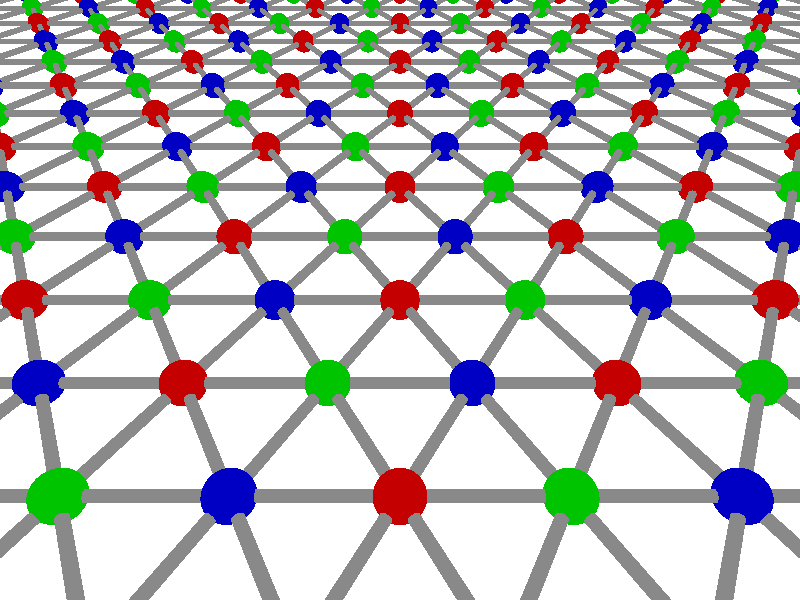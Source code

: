 #include "shapes.inc"
#include "colors.inc"
#include "textures.inc"

background{color White}

#default{ texture{ finish{ ambient 0.3 phong 0.3 phong_size 10 } } }

camera{ location <0,-0.36,-0.32>  look_at <0,0,0> }
light_source{ <-200,200,-200> rgb<1,1,1> }
global_settings{ ambient_light rgb 3 }

#declare T_AtomA = texture{pigment {rgb<0.55, 0.00, 0.00>} finish{phong 0.3}}
#declare T_AtomB = texture{pigment {rgb<0.00, 0.55, 0.00>} finish{phong 0.3}}
#declare T_AtomC = texture{pigment {rgb<0.00, 0.00, 0.55>} finish{phong 0.3}}
#declare T_Bond = texture{pigment {rgb<0.25, 0.25, 0.25>} finish{phong 0.3}}
#declare Lattice_Constant=0.1;
#declare Xmax=2;
#declare Ymax=2;
#declare Xmin=-2;
#declare Ymin=-2;
#declare Lattice_Scale=0.16;
#declare Bond_Scale=0.04;

// Place atoms at lattice points
#declare X=Xmin; #while(X<=Xmax)
  #declare Y=Ymin; #while(Y<=Ymax)
    sphere{ <X+Y*0.5,Y*0.866,0>, Lattice_Constant*Lattice_Scale texture{T_AtomA} }
    sphere{ <X+Lattice_Constant+Y*0.5,Y*0.866,0>, Lattice_Constant*Lattice_Scale texture{T_AtomB} }
    sphere{ <X+Lattice_Constant*2+Y*0.5,Y*0.866,0>, Lattice_Constant*Lattice_Scale texture{T_AtomC} }
    sphere{ <X+(Y+Lattice_Constant)*0.5,(Y+Lattice_Constant)*0.866,0>, Lattice_Constant*Lattice_Scale texture{T_AtomC} }
    sphere{ <X+Lattice_Constant+(Y+Lattice_Constant)*0.5,(Y+Lattice_Constant)*0.866,0>, Lattice_Constant*Lattice_Scale texture{T_AtomA} }
    sphere{ <X+Lattice_Constant*2+(Y+Lattice_Constant)*0.5,(Y+Lattice_Constant)*0.866,0>, Lattice_Constant*Lattice_Scale texture{T_AtomB} }
    sphere{ <X+(Y+Lattice_Constant*2)*0.5,(Y+Lattice_Constant*2)*0.866,0>, Lattice_Constant*Lattice_Scale texture{T_AtomB} }
    sphere{ <X+Lattice_Constant+(Y+Lattice_Constant*2)*0.5,(Y+Lattice_Constant*2)*0.866,0>, Lattice_Constant*Lattice_Scale texture{T_AtomC} }
    sphere{ <X+Lattice_Constant*2+(Y+Lattice_Constant*2)*0.5,(Y+Lattice_Constant*2)*0.866,0>, Lattice_Constant*Lattice_Scale texture{T_AtomA} }
  #declare Y=Y+Lattice_Constant*3; #end
#declare X=X+Lattice_Constant*3; #end

// Place chemical bonds
#declare X=Xmin; #while(X<=Xmax)
  cylinder{ <X+Ymin*0.5,Ymin*0.866,0>, <X+Ymax*0.5,Ymax*0.866,0>, Lattice_Constant*Bond_Scale texture{T_Bond} }
#declare X=X+Lattice_Constant; #end

#declare X=Xmin; #while(X<=Xmax)
  cylinder{ <X-Ymin*0.5,Ymin*0.866,0>, <X-Ymax*0.5,Ymax*0.866,0>, Lattice_Constant*Bond_Scale texture{T_Bond} }
#declare X=X+Lattice_Constant; #end

#declare Y=Ymin; #while(Y<=Ymax)
  cylinder{ <Xmin+Y*0.5,Y*0.866,0>, <Xmax+Y*0.5,Y*0.866,0>, Lattice_Constant*Bond_Scale texture{T_Bond} }
#declare Y=Y+Lattice_Constant; #end
